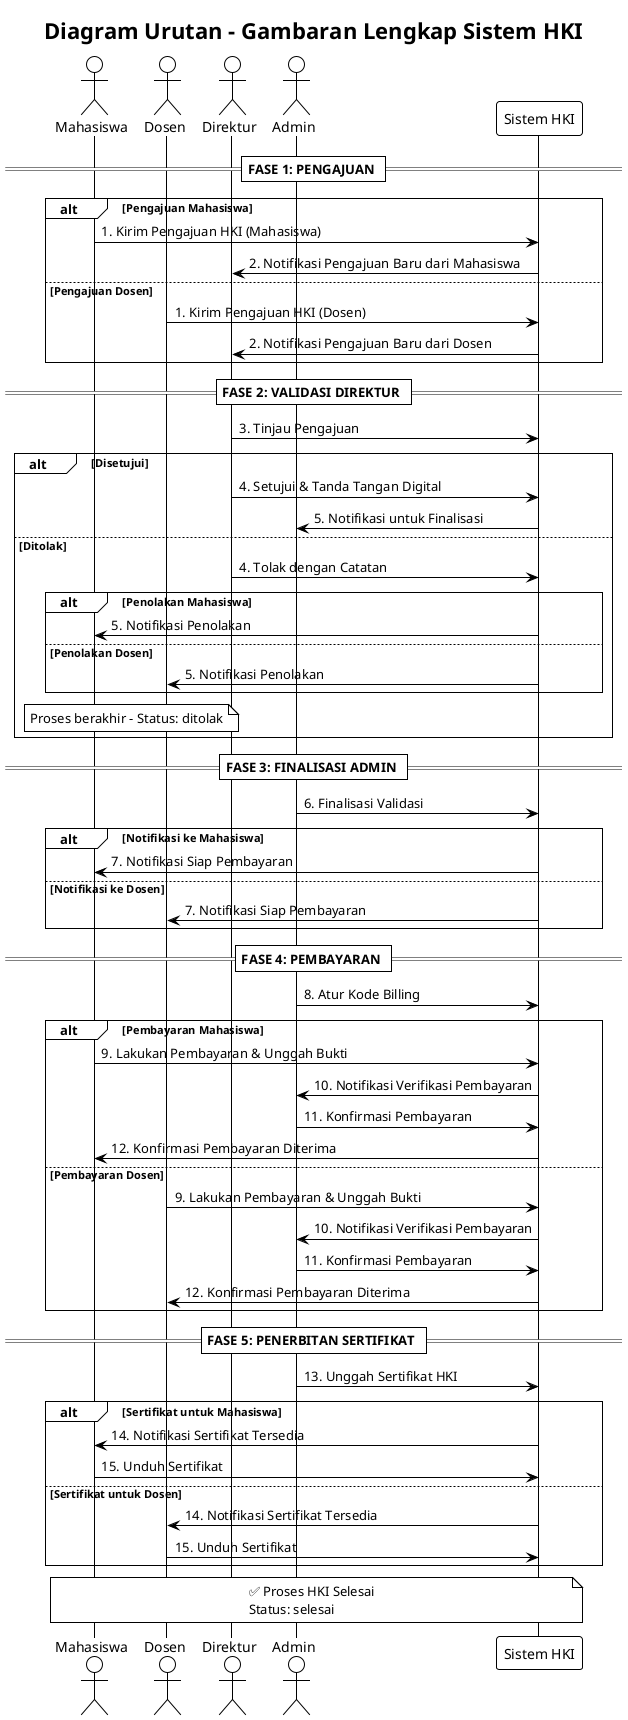 @startuml Overview Sistem HKI
!theme plain
title Diagram Urutan - Gambaran Lengkap Sistem HKI

actor Mahasiswa as "Mahasiswa"
actor Dosen as "Dosen"
actor Direktur as "Direktur"
actor Admin as "Admin"
participant Sistem as "Sistem HKI"

== FASE 1: PENGAJUAN ==

alt Pengajuan Mahasiswa
    Mahasiswa -> Sistem: 1. Kirim Pengajuan HKI (Mahasiswa)
    Sistem -> Direktur: 2. Notifikasi Pengajuan Baru dari Mahasiswa
else Pengajuan Dosen
    Dosen -> Sistem: 1. Kirim Pengajuan HKI (Dosen)
    Sistem -> Direktur: 2. Notifikasi Pengajuan Baru dari Dosen
end

== FASE 2: VALIDASI DIREKTUR ==

Direktur -> Sistem: 3. Tinjau Pengajuan
alt Disetujui
    Direktur -> Sistem: 4. Setujui & Tanda Tangan Digital
    Sistem -> Admin: 5. Notifikasi untuk Finalisasi
else Ditolak
    Direktur -> Sistem: 4. Tolak dengan Catatan
    alt Penolakan Mahasiswa
        Sistem -> Mahasiswa: 5. Notifikasi Penolakan
    else Penolakan Dosen
        Sistem -> Dosen: 5. Notifikasi Penolakan
    end
    note over Mahasiswa, Dosen: Proses berakhir - Status: ditolak
end

== FASE 3: FINALISASI ADMIN ==

Admin -> Sistem: 6. Finalisasi Validasi
alt Notifikasi ke Mahasiswa
    Sistem -> Mahasiswa: 7. Notifikasi Siap Pembayaran
else Notifikasi ke Dosen
    Sistem -> Dosen: 7. Notifikasi Siap Pembayaran
end

== FASE 4: PEMBAYARAN ==

Admin -> Sistem: 8. Atur Kode Billing

alt Pembayaran Mahasiswa
    Mahasiswa -> Sistem: 9. Lakukan Pembayaran & Unggah Bukti
    Sistem -> Admin: 10. Notifikasi Verifikasi Pembayaran
    Admin -> Sistem: 11. Konfirmasi Pembayaran
    Sistem -> Mahasiswa: 12. Konfirmasi Pembayaran Diterima
else Pembayaran Dosen
    Dosen -> Sistem: 9. Lakukan Pembayaran & Unggah Bukti
    Sistem -> Admin: 10. Notifikasi Verifikasi Pembayaran
    Admin -> Sistem: 11. Konfirmasi Pembayaran
    Sistem -> Dosen: 12. Konfirmasi Pembayaran Diterima
end

== FASE 5: PENERBITAN SERTIFIKAT ==

Admin -> Sistem: 13. Unggah Sertifikat HKI

alt Sertifikat untuk Mahasiswa
    Sistem -> Mahasiswa: 14. Notifikasi Sertifikat Tersedia
    Mahasiswa -> Sistem: 15. Unduh Sertifikat
else Sertifikat untuk Dosen
    Sistem -> Dosen: 14. Notifikasi Sertifikat Tersedia
    Dosen -> Sistem: 15. Unduh Sertifikat
end

note over Mahasiswa, Sistem: ✅ Proses HKI Selesai\nStatus: selesai

@enduml